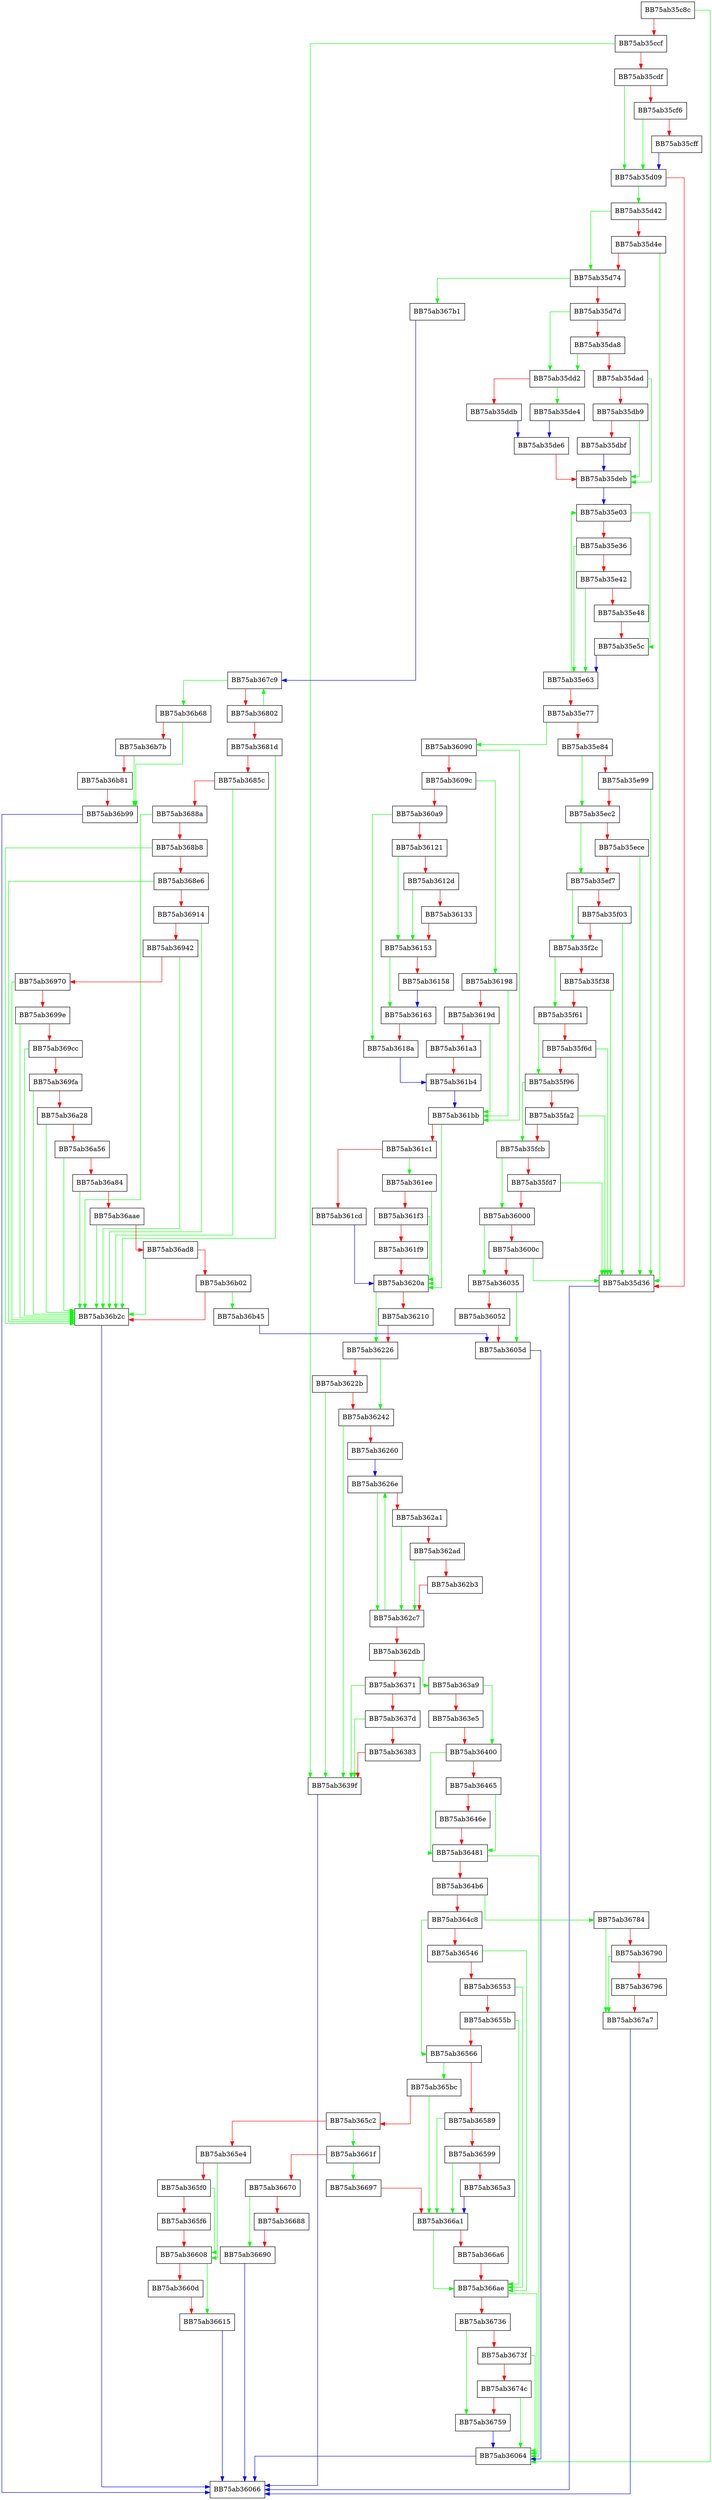 digraph AddHeartbeat {
  node [shape="box"];
  graph [splines=ortho];
  BB75ab35c8c -> BB75ab36064 [color="green"];
  BB75ab35c8c -> BB75ab35ccf [color="red"];
  BB75ab35ccf -> BB75ab3639f [color="green"];
  BB75ab35ccf -> BB75ab35cdf [color="red"];
  BB75ab35cdf -> BB75ab35d09 [color="green"];
  BB75ab35cdf -> BB75ab35cf6 [color="red"];
  BB75ab35cf6 -> BB75ab35d09 [color="green"];
  BB75ab35cf6 -> BB75ab35cff [color="red"];
  BB75ab35cff -> BB75ab35d09 [color="blue"];
  BB75ab35d09 -> BB75ab35d42 [color="green"];
  BB75ab35d09 -> BB75ab35d36 [color="red"];
  BB75ab35d36 -> BB75ab36066 [color="blue"];
  BB75ab35d42 -> BB75ab35d74 [color="green"];
  BB75ab35d42 -> BB75ab35d4e [color="red"];
  BB75ab35d4e -> BB75ab35d36 [color="green"];
  BB75ab35d4e -> BB75ab35d74 [color="red"];
  BB75ab35d74 -> BB75ab367b1 [color="green"];
  BB75ab35d74 -> BB75ab35d7d [color="red"];
  BB75ab35d7d -> BB75ab35dd2 [color="green"];
  BB75ab35d7d -> BB75ab35da8 [color="red"];
  BB75ab35da8 -> BB75ab35dd2 [color="green"];
  BB75ab35da8 -> BB75ab35dad [color="red"];
  BB75ab35dad -> BB75ab35deb [color="green"];
  BB75ab35dad -> BB75ab35db9 [color="red"];
  BB75ab35db9 -> BB75ab35deb [color="green"];
  BB75ab35db9 -> BB75ab35dbf [color="red"];
  BB75ab35dbf -> BB75ab35deb [color="blue"];
  BB75ab35dd2 -> BB75ab35de4 [color="green"];
  BB75ab35dd2 -> BB75ab35ddb [color="red"];
  BB75ab35ddb -> BB75ab35de6 [color="blue"];
  BB75ab35de4 -> BB75ab35de6 [color="blue"];
  BB75ab35de6 -> BB75ab35deb [color="red"];
  BB75ab35deb -> BB75ab35e03 [color="blue"];
  BB75ab35e03 -> BB75ab35e5c [color="green"];
  BB75ab35e03 -> BB75ab35e36 [color="red"];
  BB75ab35e36 -> BB75ab35e63 [color="green"];
  BB75ab35e36 -> BB75ab35e42 [color="red"];
  BB75ab35e42 -> BB75ab35e63 [color="green"];
  BB75ab35e42 -> BB75ab35e48 [color="red"];
  BB75ab35e48 -> BB75ab35e5c [color="red"];
  BB75ab35e5c -> BB75ab35e63 [color="blue"];
  BB75ab35e63 -> BB75ab35e03 [color="green"];
  BB75ab35e63 -> BB75ab35e77 [color="red"];
  BB75ab35e77 -> BB75ab36090 [color="green"];
  BB75ab35e77 -> BB75ab35e84 [color="red"];
  BB75ab35e84 -> BB75ab35ec2 [color="green"];
  BB75ab35e84 -> BB75ab35e99 [color="red"];
  BB75ab35e99 -> BB75ab35d36 [color="green"];
  BB75ab35e99 -> BB75ab35ec2 [color="red"];
  BB75ab35ec2 -> BB75ab35ef7 [color="green"];
  BB75ab35ec2 -> BB75ab35ece [color="red"];
  BB75ab35ece -> BB75ab35d36 [color="green"];
  BB75ab35ece -> BB75ab35ef7 [color="red"];
  BB75ab35ef7 -> BB75ab35f2c [color="green"];
  BB75ab35ef7 -> BB75ab35f03 [color="red"];
  BB75ab35f03 -> BB75ab35d36 [color="green"];
  BB75ab35f03 -> BB75ab35f2c [color="red"];
  BB75ab35f2c -> BB75ab35f61 [color="green"];
  BB75ab35f2c -> BB75ab35f38 [color="red"];
  BB75ab35f38 -> BB75ab35d36 [color="green"];
  BB75ab35f38 -> BB75ab35f61 [color="red"];
  BB75ab35f61 -> BB75ab35f96 [color="green"];
  BB75ab35f61 -> BB75ab35f6d [color="red"];
  BB75ab35f6d -> BB75ab35d36 [color="green"];
  BB75ab35f6d -> BB75ab35f96 [color="red"];
  BB75ab35f96 -> BB75ab35fcb [color="green"];
  BB75ab35f96 -> BB75ab35fa2 [color="red"];
  BB75ab35fa2 -> BB75ab35d36 [color="green"];
  BB75ab35fa2 -> BB75ab35fcb [color="red"];
  BB75ab35fcb -> BB75ab36000 [color="green"];
  BB75ab35fcb -> BB75ab35fd7 [color="red"];
  BB75ab35fd7 -> BB75ab35d36 [color="green"];
  BB75ab35fd7 -> BB75ab36000 [color="red"];
  BB75ab36000 -> BB75ab36035 [color="green"];
  BB75ab36000 -> BB75ab3600c [color="red"];
  BB75ab3600c -> BB75ab35d36 [color="green"];
  BB75ab3600c -> BB75ab36035 [color="red"];
  BB75ab36035 -> BB75ab3605d [color="green"];
  BB75ab36035 -> BB75ab36052 [color="red"];
  BB75ab36052 -> BB75ab3605d [color="red"];
  BB75ab3605d -> BB75ab36064 [color="blue"];
  BB75ab36064 -> BB75ab36066 [color="blue"];
  BB75ab36090 -> BB75ab361bb [color="green"];
  BB75ab36090 -> BB75ab3609c [color="red"];
  BB75ab3609c -> BB75ab36198 [color="green"];
  BB75ab3609c -> BB75ab360a9 [color="red"];
  BB75ab360a9 -> BB75ab3618a [color="green"];
  BB75ab360a9 -> BB75ab36121 [color="red"];
  BB75ab36121 -> BB75ab36153 [color="green"];
  BB75ab36121 -> BB75ab3612d [color="red"];
  BB75ab3612d -> BB75ab36153 [color="green"];
  BB75ab3612d -> BB75ab36133 [color="red"];
  BB75ab36133 -> BB75ab36153 [color="red"];
  BB75ab36153 -> BB75ab36163 [color="green"];
  BB75ab36153 -> BB75ab36158 [color="red"];
  BB75ab36158 -> BB75ab36163 [color="blue"];
  BB75ab36163 -> BB75ab3618a [color="red"];
  BB75ab3618a -> BB75ab361b4 [color="blue"];
  BB75ab36198 -> BB75ab361bb [color="green"];
  BB75ab36198 -> BB75ab3619d [color="red"];
  BB75ab3619d -> BB75ab361bb [color="green"];
  BB75ab3619d -> BB75ab361a3 [color="red"];
  BB75ab361a3 -> BB75ab361b4 [color="red"];
  BB75ab361b4 -> BB75ab361bb [color="blue"];
  BB75ab361bb -> BB75ab3620a [color="green"];
  BB75ab361bb -> BB75ab361c1 [color="red"];
  BB75ab361c1 -> BB75ab361ee [color="green"];
  BB75ab361c1 -> BB75ab361cd [color="red"];
  BB75ab361cd -> BB75ab3620a [color="blue"];
  BB75ab361ee -> BB75ab3620a [color="green"];
  BB75ab361ee -> BB75ab361f3 [color="red"];
  BB75ab361f3 -> BB75ab3620a [color="green"];
  BB75ab361f3 -> BB75ab361f9 [color="red"];
  BB75ab361f9 -> BB75ab3620a [color="red"];
  BB75ab3620a -> BB75ab36226 [color="green"];
  BB75ab3620a -> BB75ab36210 [color="red"];
  BB75ab36210 -> BB75ab36226 [color="red"];
  BB75ab36226 -> BB75ab36242 [color="green"];
  BB75ab36226 -> BB75ab3622b [color="red"];
  BB75ab3622b -> BB75ab3639f [color="green"];
  BB75ab3622b -> BB75ab36242 [color="red"];
  BB75ab36242 -> BB75ab3639f [color="green"];
  BB75ab36242 -> BB75ab36260 [color="red"];
  BB75ab36260 -> BB75ab3626e [color="blue"];
  BB75ab3626e -> BB75ab362c7 [color="green"];
  BB75ab3626e -> BB75ab362a1 [color="red"];
  BB75ab362a1 -> BB75ab362c7 [color="green"];
  BB75ab362a1 -> BB75ab362ad [color="red"];
  BB75ab362ad -> BB75ab362c7 [color="green"];
  BB75ab362ad -> BB75ab362b3 [color="red"];
  BB75ab362b3 -> BB75ab362c7 [color="red"];
  BB75ab362c7 -> BB75ab3626e [color="green"];
  BB75ab362c7 -> BB75ab362db [color="red"];
  BB75ab362db -> BB75ab363a9 [color="green"];
  BB75ab362db -> BB75ab36371 [color="red"];
  BB75ab36371 -> BB75ab3639f [color="green"];
  BB75ab36371 -> BB75ab3637d [color="red"];
  BB75ab3637d -> BB75ab3639f [color="green"];
  BB75ab3637d -> BB75ab36383 [color="red"];
  BB75ab36383 -> BB75ab3639f [color="red"];
  BB75ab3639f -> BB75ab36066 [color="blue"];
  BB75ab363a9 -> BB75ab36400 [color="green"];
  BB75ab363a9 -> BB75ab363e5 [color="red"];
  BB75ab363e5 -> BB75ab36400 [color="red"];
  BB75ab36400 -> BB75ab36481 [color="green"];
  BB75ab36400 -> BB75ab36465 [color="red"];
  BB75ab36465 -> BB75ab36481 [color="green"];
  BB75ab36465 -> BB75ab3646e [color="red"];
  BB75ab3646e -> BB75ab36481 [color="red"];
  BB75ab36481 -> BB75ab36064 [color="green"];
  BB75ab36481 -> BB75ab364b6 [color="red"];
  BB75ab364b6 -> BB75ab36784 [color="green"];
  BB75ab364b6 -> BB75ab364c8 [color="red"];
  BB75ab364c8 -> BB75ab36566 [color="green"];
  BB75ab364c8 -> BB75ab36546 [color="red"];
  BB75ab36546 -> BB75ab366ae [color="green"];
  BB75ab36546 -> BB75ab36553 [color="red"];
  BB75ab36553 -> BB75ab366ae [color="green"];
  BB75ab36553 -> BB75ab3655b [color="red"];
  BB75ab3655b -> BB75ab366ae [color="green"];
  BB75ab3655b -> BB75ab36566 [color="red"];
  BB75ab36566 -> BB75ab365bc [color="green"];
  BB75ab36566 -> BB75ab36589 [color="red"];
  BB75ab36589 -> BB75ab366a1 [color="green"];
  BB75ab36589 -> BB75ab36599 [color="red"];
  BB75ab36599 -> BB75ab366a1 [color="green"];
  BB75ab36599 -> BB75ab365a3 [color="red"];
  BB75ab365a3 -> BB75ab366a1 [color="blue"];
  BB75ab365bc -> BB75ab366a1 [color="green"];
  BB75ab365bc -> BB75ab365c2 [color="red"];
  BB75ab365c2 -> BB75ab3661f [color="green"];
  BB75ab365c2 -> BB75ab365e4 [color="red"];
  BB75ab365e4 -> BB75ab36608 [color="green"];
  BB75ab365e4 -> BB75ab365f0 [color="red"];
  BB75ab365f0 -> BB75ab36608 [color="green"];
  BB75ab365f0 -> BB75ab365f6 [color="red"];
  BB75ab365f6 -> BB75ab36608 [color="red"];
  BB75ab36608 -> BB75ab36615 [color="green"];
  BB75ab36608 -> BB75ab3660d [color="red"];
  BB75ab3660d -> BB75ab36615 [color="red"];
  BB75ab36615 -> BB75ab36066 [color="blue"];
  BB75ab3661f -> BB75ab36697 [color="green"];
  BB75ab3661f -> BB75ab36670 [color="red"];
  BB75ab36670 -> BB75ab36690 [color="green"];
  BB75ab36670 -> BB75ab36688 [color="red"];
  BB75ab36688 -> BB75ab36690 [color="red"];
  BB75ab36690 -> BB75ab36066 [color="blue"];
  BB75ab36697 -> BB75ab366a1 [color="red"];
  BB75ab366a1 -> BB75ab366ae [color="green"];
  BB75ab366a1 -> BB75ab366a6 [color="red"];
  BB75ab366a6 -> BB75ab366ae [color="red"];
  BB75ab366ae -> BB75ab36064 [color="green"];
  BB75ab366ae -> BB75ab36736 [color="red"];
  BB75ab36736 -> BB75ab36759 [color="green"];
  BB75ab36736 -> BB75ab3673f [color="red"];
  BB75ab3673f -> BB75ab36064 [color="green"];
  BB75ab3673f -> BB75ab3674c [color="red"];
  BB75ab3674c -> BB75ab36064 [color="green"];
  BB75ab3674c -> BB75ab36759 [color="red"];
  BB75ab36759 -> BB75ab36064 [color="blue"];
  BB75ab36784 -> BB75ab367a7 [color="green"];
  BB75ab36784 -> BB75ab36790 [color="red"];
  BB75ab36790 -> BB75ab367a7 [color="green"];
  BB75ab36790 -> BB75ab36796 [color="red"];
  BB75ab36796 -> BB75ab367a7 [color="red"];
  BB75ab367a7 -> BB75ab36066 [color="blue"];
  BB75ab367b1 -> BB75ab367c9 [color="blue"];
  BB75ab367c9 -> BB75ab36b68 [color="green"];
  BB75ab367c9 -> BB75ab36802 [color="red"];
  BB75ab36802 -> BB75ab367c9 [color="green"];
  BB75ab36802 -> BB75ab3681d [color="red"];
  BB75ab3681d -> BB75ab36b2c [color="green"];
  BB75ab3681d -> BB75ab3685c [color="red"];
  BB75ab3685c -> BB75ab36b2c [color="green"];
  BB75ab3685c -> BB75ab3688a [color="red"];
  BB75ab3688a -> BB75ab36b2c [color="green"];
  BB75ab3688a -> BB75ab368b8 [color="red"];
  BB75ab368b8 -> BB75ab36b2c [color="green"];
  BB75ab368b8 -> BB75ab368e6 [color="red"];
  BB75ab368e6 -> BB75ab36b2c [color="green"];
  BB75ab368e6 -> BB75ab36914 [color="red"];
  BB75ab36914 -> BB75ab36b2c [color="green"];
  BB75ab36914 -> BB75ab36942 [color="red"];
  BB75ab36942 -> BB75ab36b2c [color="green"];
  BB75ab36942 -> BB75ab36970 [color="red"];
  BB75ab36970 -> BB75ab36b2c [color="green"];
  BB75ab36970 -> BB75ab3699e [color="red"];
  BB75ab3699e -> BB75ab36b2c [color="green"];
  BB75ab3699e -> BB75ab369cc [color="red"];
  BB75ab369cc -> BB75ab36b2c [color="green"];
  BB75ab369cc -> BB75ab369fa [color="red"];
  BB75ab369fa -> BB75ab36b2c [color="green"];
  BB75ab369fa -> BB75ab36a28 [color="red"];
  BB75ab36a28 -> BB75ab36b2c [color="green"];
  BB75ab36a28 -> BB75ab36a56 [color="red"];
  BB75ab36a56 -> BB75ab36b2c [color="green"];
  BB75ab36a56 -> BB75ab36a84 [color="red"];
  BB75ab36a84 -> BB75ab36b2c [color="green"];
  BB75ab36a84 -> BB75ab36aae [color="red"];
  BB75ab36aae -> BB75ab36b2c [color="green"];
  BB75ab36aae -> BB75ab36ad8 [color="red"];
  BB75ab36ad8 -> BB75ab36b2c [color="green"];
  BB75ab36ad8 -> BB75ab36b02 [color="red"];
  BB75ab36b02 -> BB75ab36b45 [color="green"];
  BB75ab36b02 -> BB75ab36b2c [color="red"];
  BB75ab36b2c -> BB75ab36066 [color="blue"];
  BB75ab36b45 -> BB75ab3605d [color="blue"];
  BB75ab36b68 -> BB75ab36b99 [color="green"];
  BB75ab36b68 -> BB75ab36b7b [color="red"];
  BB75ab36b7b -> BB75ab36b99 [color="green"];
  BB75ab36b7b -> BB75ab36b81 [color="red"];
  BB75ab36b81 -> BB75ab36b99 [color="red"];
  BB75ab36b99 -> BB75ab36066 [color="blue"];
}